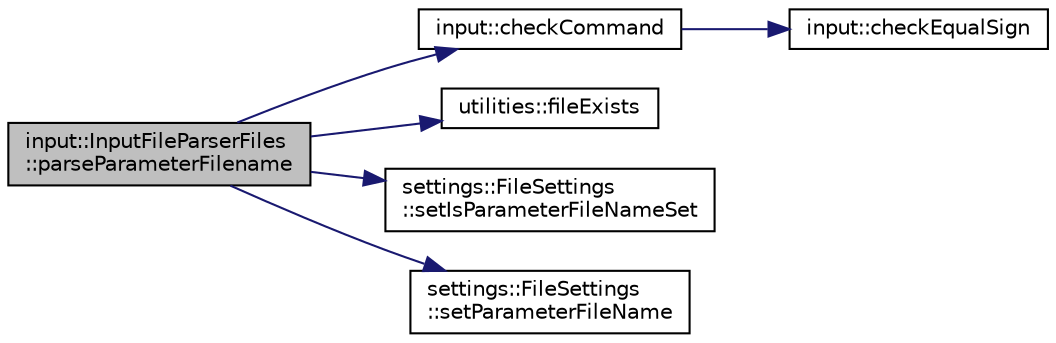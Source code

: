 digraph "input::InputFileParserFiles::parseParameterFilename"
{
 // LATEX_PDF_SIZE
  edge [fontname="Helvetica",fontsize="10",labelfontname="Helvetica",labelfontsize="10"];
  node [fontname="Helvetica",fontsize="10",shape=record];
  rankdir="LR";
  Node1 [label="input::InputFileParserFiles\l::parseParameterFilename",height=0.2,width=0.4,color="black", fillcolor="grey75", style="filled", fontcolor="black",tooltip="parse parameter file name of simulation and set it in settings"];
  Node1 -> Node2 [color="midnightblue",fontsize="10",style="solid",fontname="Helvetica"];
  Node2 [label="input::checkCommand",height=0.2,width=0.4,color="black", fillcolor="white", style="filled",URL="$namespaceinput.html#a81877d6bfa9b46cdca1b280c6d1b30fb",tooltip="check if command array has exactly 3 elements"];
  Node2 -> Node3 [color="midnightblue",fontsize="10",style="solid",fontname="Helvetica"];
  Node3 [label="input::checkEqualSign",height=0.2,width=0.4,color="black", fillcolor="white", style="filled",URL="$namespaceinput.html#a586caa23c32d86459177222a3b5d53fe",tooltip="check if parameter is \"=\""];
  Node1 -> Node4 [color="midnightblue",fontsize="10",style="solid",fontname="Helvetica"];
  Node4 [label="utilities::fileExists",height=0.2,width=0.4,color="black", fillcolor="white", style="filled",URL="$namespaceutilities.html#a5f99dc774ed5126fa493cdb1c7163308",tooltip="checks if a file exists and can be opened"];
  Node1 -> Node5 [color="midnightblue",fontsize="10",style="solid",fontname="Helvetica"];
  Node5 [label="settings::FileSettings\l::setIsParameterFileNameSet",height=0.2,width=0.4,color="black", fillcolor="white", style="filled",URL="$classsettings_1_1FileSettings.html#abbaa83fb2e69088a47abe0095c1a6795",tooltip=" "];
  Node1 -> Node6 [color="midnightblue",fontsize="10",style="solid",fontname="Helvetica"];
  Node6 [label="settings::FileSettings\l::setParameterFileName",height=0.2,width=0.4,color="black", fillcolor="white", style="filled",URL="$classsettings_1_1FileSettings.html#af452230275e2769a388edbb1738e87f5",tooltip=" "];
}
